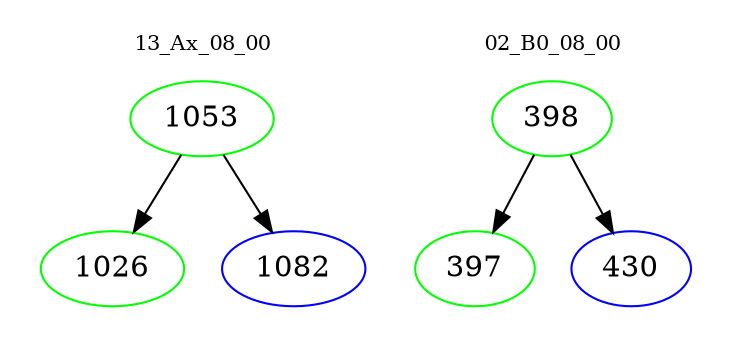 digraph{
subgraph cluster_0 {
color = white
label = "13_Ax_08_00";
fontsize=10;
T0_1053 [label="1053", color="green"]
T0_1053 -> T0_1026 [color="black"]
T0_1026 [label="1026", color="green"]
T0_1053 -> T0_1082 [color="black"]
T0_1082 [label="1082", color="blue"]
}
subgraph cluster_1 {
color = white
label = "02_B0_08_00";
fontsize=10;
T1_398 [label="398", color="green"]
T1_398 -> T1_397 [color="black"]
T1_397 [label="397", color="green"]
T1_398 -> T1_430 [color="black"]
T1_430 [label="430", color="blue"]
}
}
